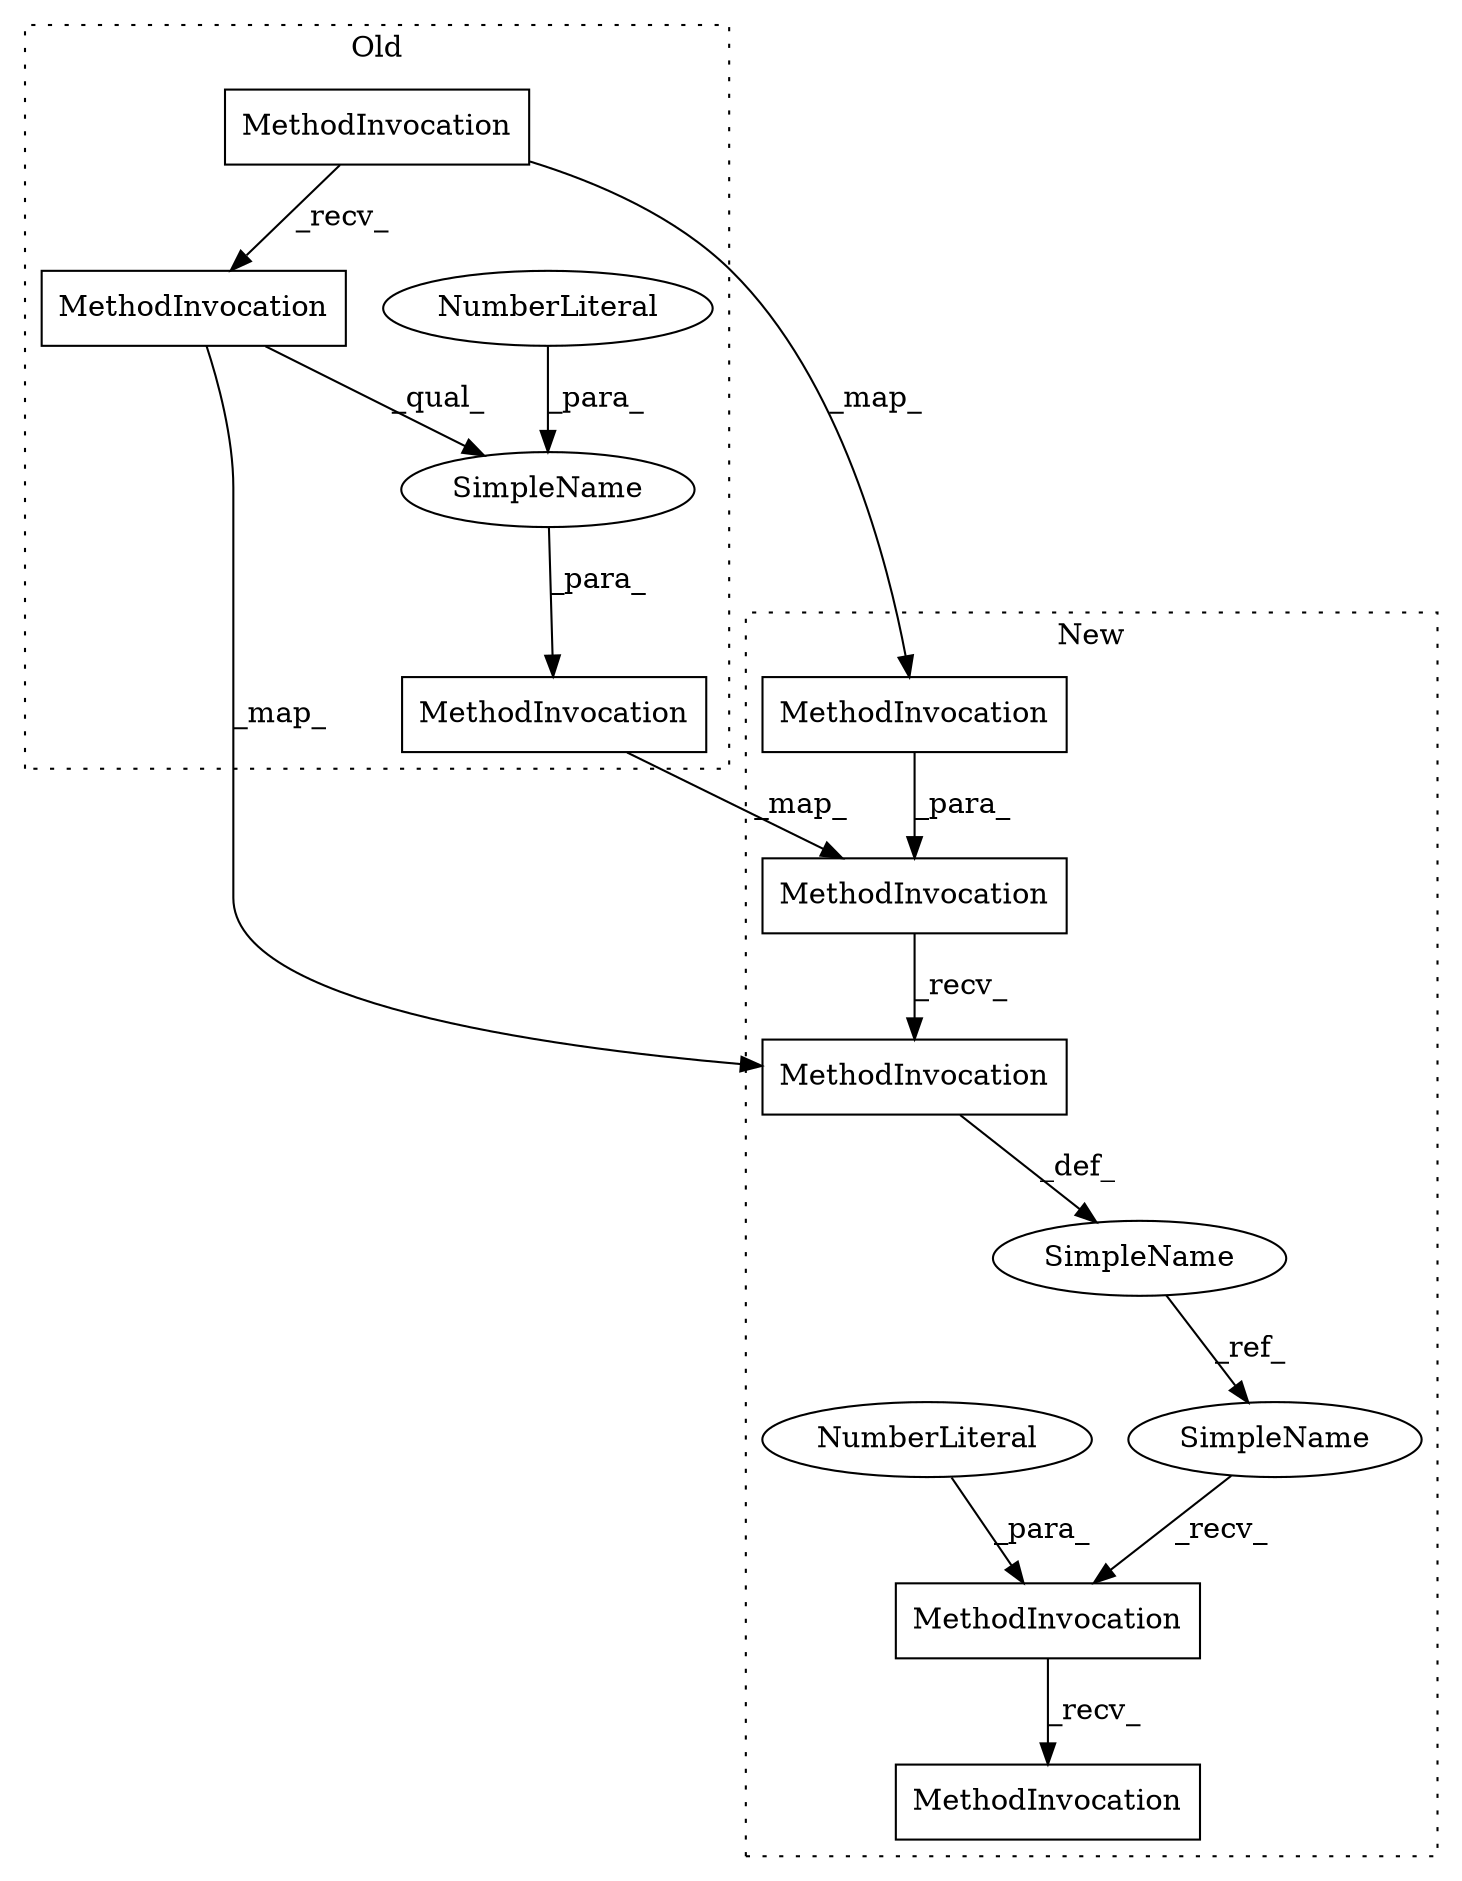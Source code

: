digraph G {
subgraph cluster0 {
2 [label="MethodInvocation" a="32" s="67365,67473" l="25,1" shape="box"];
4 [label="MethodInvocation" a="32" s="67403,67442" l="18,1" shape="box"];
8 [label="MethodInvocation" a="32" s="67444" l="26" shape="box"];
9 [label="NumberLiteral" a="34" s="67471" l="1" shape="ellipse"];
11 [label="SimpleName" a="42" s="67390,67472" l="81,1" shape="ellipse"];
label = "Old";
style="dotted";
}
subgraph cluster1 {
1 [label="MethodInvocation" a="32" s="67621" l="9" shape="box"];
3 [label="MethodInvocation" a="32" s="67472,67511" l="18,1" shape="box"];
5 [label="MethodInvocation" a="32" s="67514" l="15" shape="box"];
6 [label="MethodInvocation" a="32" s="67614,67619" l="4,1" shape="box"];
7 [label="MethodInvocation" a="32" s="67452,67512" l="7,1" shape="box"];
10 [label="NumberLiteral" a="34" s="67618" l="1" shape="ellipse"];
12 [label="SimpleName" a="42" s="67603" l="10" shape="ellipse"];
13 [label="SimpleName" a="42" s="67426" l="10" shape="ellipse"];
label = "New";
style="dotted";
}
2 -> 7 [label="_map_"];
3 -> 7 [label="_para_"];
4 -> 8 [label="_recv_"];
4 -> 3 [label="_map_"];
5 -> 13 [label="_def_"];
6 -> 1 [label="_recv_"];
7 -> 5 [label="_recv_"];
8 -> 5 [label="_map_"];
8 -> 11 [label="_qual_"];
9 -> 11 [label="_para_"];
10 -> 6 [label="_para_"];
11 -> 2 [label="_para_"];
12 -> 6 [label="_recv_"];
13 -> 12 [label="_ref_"];
}